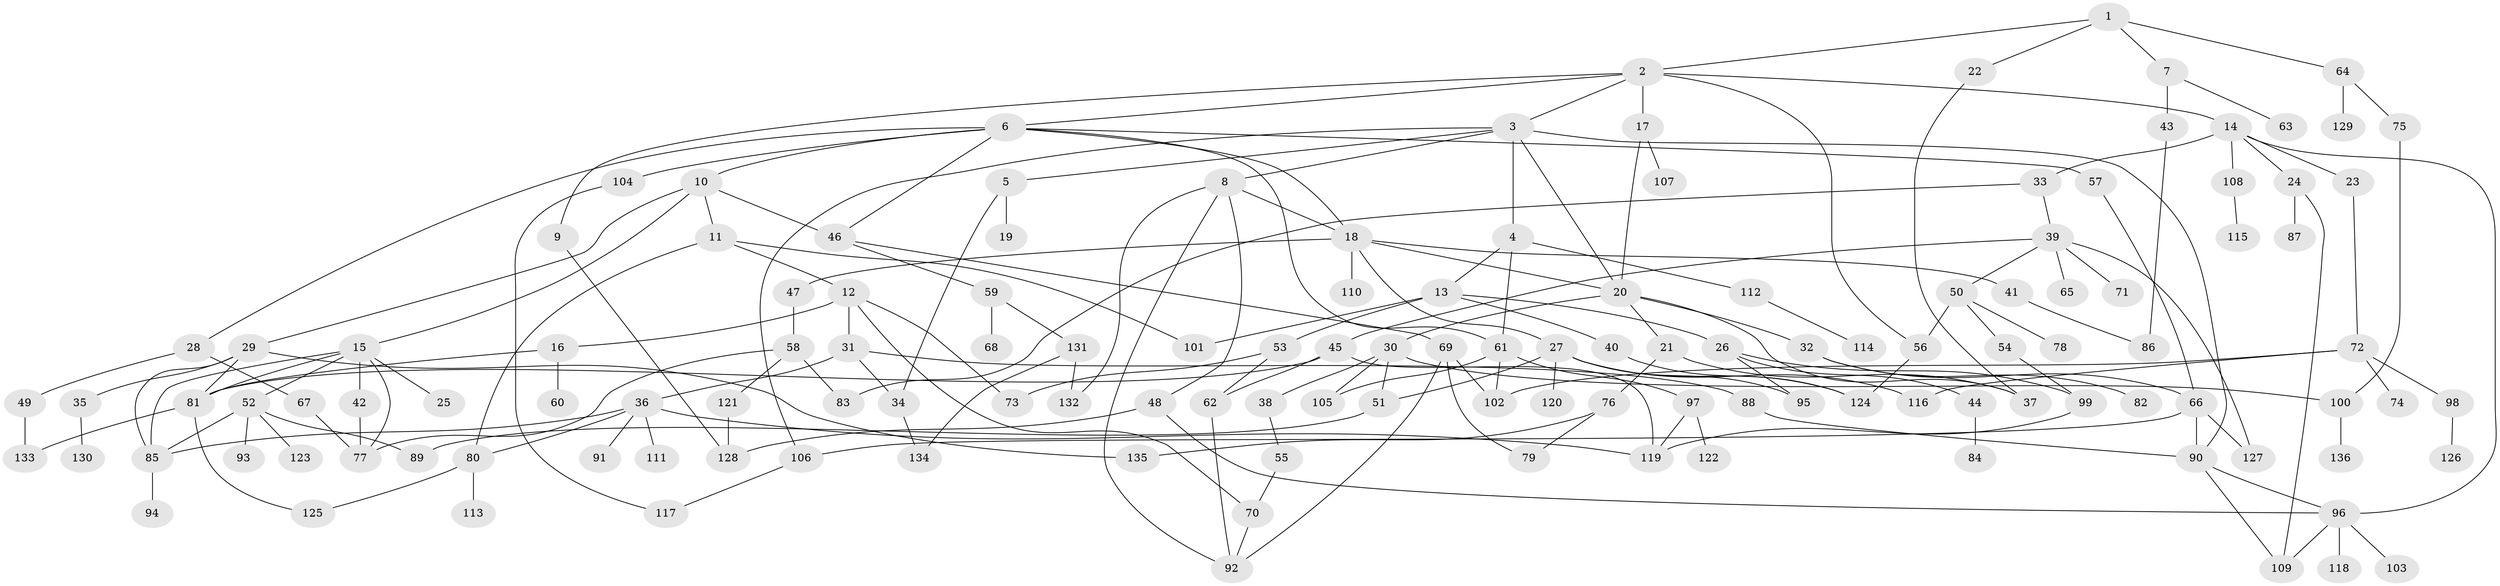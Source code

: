 // Generated by graph-tools (version 1.1) at 2025/01/03/09/25 03:01:02]
// undirected, 136 vertices, 195 edges
graph export_dot {
graph [start="1"]
  node [color=gray90,style=filled];
  1;
  2;
  3;
  4;
  5;
  6;
  7;
  8;
  9;
  10;
  11;
  12;
  13;
  14;
  15;
  16;
  17;
  18;
  19;
  20;
  21;
  22;
  23;
  24;
  25;
  26;
  27;
  28;
  29;
  30;
  31;
  32;
  33;
  34;
  35;
  36;
  37;
  38;
  39;
  40;
  41;
  42;
  43;
  44;
  45;
  46;
  47;
  48;
  49;
  50;
  51;
  52;
  53;
  54;
  55;
  56;
  57;
  58;
  59;
  60;
  61;
  62;
  63;
  64;
  65;
  66;
  67;
  68;
  69;
  70;
  71;
  72;
  73;
  74;
  75;
  76;
  77;
  78;
  79;
  80;
  81;
  82;
  83;
  84;
  85;
  86;
  87;
  88;
  89;
  90;
  91;
  92;
  93;
  94;
  95;
  96;
  97;
  98;
  99;
  100;
  101;
  102;
  103;
  104;
  105;
  106;
  107;
  108;
  109;
  110;
  111;
  112;
  113;
  114;
  115;
  116;
  117;
  118;
  119;
  120;
  121;
  122;
  123;
  124;
  125;
  126;
  127;
  128;
  129;
  130;
  131;
  132;
  133;
  134;
  135;
  136;
  1 -- 2;
  1 -- 7;
  1 -- 22;
  1 -- 64;
  2 -- 3;
  2 -- 6;
  2 -- 9;
  2 -- 14;
  2 -- 17;
  2 -- 56;
  3 -- 4;
  3 -- 5;
  3 -- 8;
  3 -- 20;
  3 -- 106;
  3 -- 90;
  4 -- 13;
  4 -- 112;
  4 -- 61;
  5 -- 19;
  5 -- 34;
  6 -- 10;
  6 -- 18;
  6 -- 28;
  6 -- 57;
  6 -- 61;
  6 -- 104;
  6 -- 46;
  7 -- 43;
  7 -- 63;
  8 -- 48;
  8 -- 18;
  8 -- 132;
  8 -- 92;
  9 -- 128;
  10 -- 11;
  10 -- 15;
  10 -- 29;
  10 -- 46;
  11 -- 12;
  11 -- 101;
  11 -- 80;
  12 -- 16;
  12 -- 31;
  12 -- 73;
  12 -- 70;
  13 -- 26;
  13 -- 40;
  13 -- 53;
  13 -- 101;
  14 -- 23;
  14 -- 24;
  14 -- 33;
  14 -- 108;
  14 -- 96;
  15 -- 25;
  15 -- 42;
  15 -- 52;
  15 -- 81;
  15 -- 77;
  15 -- 85;
  16 -- 60;
  16 -- 81;
  17 -- 107;
  17 -- 20;
  18 -- 27;
  18 -- 41;
  18 -- 47;
  18 -- 110;
  18 -- 20;
  20 -- 21;
  20 -- 30;
  20 -- 32;
  20 -- 37;
  21 -- 76;
  21 -- 37;
  22 -- 37;
  23 -- 72;
  24 -- 87;
  24 -- 109;
  26 -- 44;
  26 -- 95;
  26 -- 99;
  27 -- 51;
  27 -- 120;
  27 -- 95;
  27 -- 124;
  27 -- 116;
  28 -- 49;
  28 -- 67;
  29 -- 35;
  29 -- 135;
  29 -- 85;
  29 -- 81;
  30 -- 38;
  30 -- 105;
  30 -- 100;
  30 -- 51;
  31 -- 34;
  31 -- 36;
  31 -- 88;
  32 -- 66;
  32 -- 82;
  33 -- 39;
  33 -- 83;
  34 -- 134;
  35 -- 130;
  36 -- 80;
  36 -- 85;
  36 -- 91;
  36 -- 111;
  36 -- 119;
  38 -- 55;
  39 -- 45;
  39 -- 50;
  39 -- 65;
  39 -- 71;
  39 -- 127;
  40 -- 124;
  41 -- 86;
  42 -- 77;
  43 -- 86;
  44 -- 84;
  45 -- 62;
  45 -- 119;
  45 -- 81;
  46 -- 59;
  46 -- 69;
  47 -- 58;
  48 -- 96;
  48 -- 128;
  49 -- 133;
  50 -- 54;
  50 -- 56;
  50 -- 78;
  51 -- 89;
  52 -- 93;
  52 -- 123;
  52 -- 85;
  52 -- 89;
  53 -- 62;
  53 -- 73;
  54 -- 99;
  55 -- 70;
  56 -- 124;
  57 -- 66;
  58 -- 121;
  58 -- 77;
  58 -- 83;
  59 -- 68;
  59 -- 131;
  61 -- 97;
  61 -- 105;
  61 -- 102;
  62 -- 92;
  64 -- 75;
  64 -- 129;
  66 -- 90;
  66 -- 106;
  66 -- 127;
  67 -- 77;
  69 -- 79;
  69 -- 102;
  69 -- 92;
  70 -- 92;
  72 -- 74;
  72 -- 98;
  72 -- 116;
  72 -- 102;
  75 -- 100;
  76 -- 79;
  76 -- 135;
  80 -- 113;
  80 -- 125;
  81 -- 125;
  81 -- 133;
  85 -- 94;
  88 -- 90;
  90 -- 109;
  90 -- 96;
  96 -- 103;
  96 -- 118;
  96 -- 109;
  97 -- 122;
  97 -- 119;
  98 -- 126;
  99 -- 119;
  100 -- 136;
  104 -- 117;
  106 -- 117;
  108 -- 115;
  112 -- 114;
  121 -- 128;
  131 -- 132;
  131 -- 134;
}
